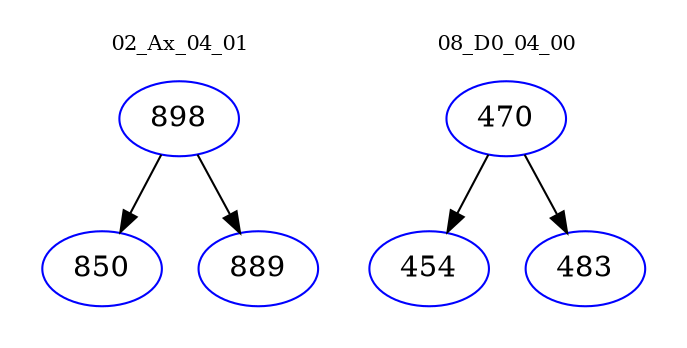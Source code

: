 digraph{
subgraph cluster_0 {
color = white
label = "02_Ax_04_01";
fontsize=10;
T0_898 [label="898", color="blue"]
T0_898 -> T0_850 [color="black"]
T0_850 [label="850", color="blue"]
T0_898 -> T0_889 [color="black"]
T0_889 [label="889", color="blue"]
}
subgraph cluster_1 {
color = white
label = "08_D0_04_00";
fontsize=10;
T1_470 [label="470", color="blue"]
T1_470 -> T1_454 [color="black"]
T1_454 [label="454", color="blue"]
T1_470 -> T1_483 [color="black"]
T1_483 [label="483", color="blue"]
}
}
